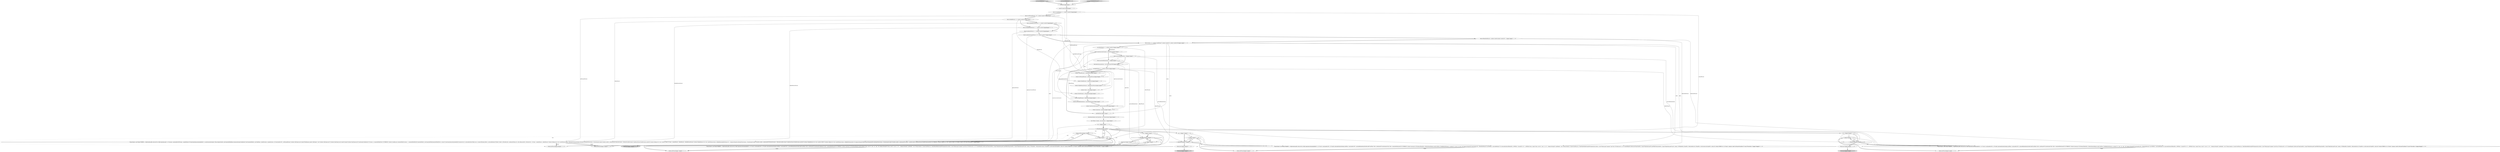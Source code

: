 digraph {
51 [style = filled, label = "i < nReadThreads@@@122@@@['0', '0', '1']", fillcolor = white, shape = diamond image = "AAA0AAABBB3BBB"];
18 [style = filled, label = "verbose(\"operations=\",operations)@@@27@@@['1', '1', '0']", fillcolor = white, shape = ellipse image = "AAA0AAABBB1BBB"];
59 [style = filled, label = "threads.add(thread)@@@119@@@['0', '0', '1']", fillcolor = white, shape = ellipse image = "AAA0AAABBB3BBB"];
58 [style = filled, label = "i++@@@123@@@['0', '0', '1']", fillcolor = white, shape = ellipse image = "AAA0AAABBB3BBB"];
15 [style = filled, label = "initModel(ndocs)@@@17@@@['1', '1', '1']", fillcolor = white, shape = ellipse image = "AAA0AAABBB1BBB"];
25 [style = filled, label = "threads.add(thread)@@@180@@@['1', '0', '0']", fillcolor = white, shape = ellipse image = "AAA0AAABBB1BBB"];
27 [style = filled, label = "final int filteredGetPercent = random().nextInt(random().nextInt(20) + 1)@@@11@@@['1', '1', '0']", fillcolor = white, shape = ellipse image = "AAA0AAABBB1BBB"];
35 [style = filled, label = "verbose(\"nWriteThreads=\",nWriteThreads)@@@23@@@['1', '1', '0']", fillcolor = white, shape = ellipse image = "AAA0AAABBB1BBB"];
21 [style = filled, label = "i < nWriteThreads@@@21@@@['1', '1', '1']", fillcolor = white, shape = diamond image = "AAA0AAABBB1BBB"];
36 [style = filled, label = "final int maxConcurrentCommits = nWriteThreads@@@13@@@['1', '1', '1']", fillcolor = white, shape = ellipse image = "AAA0AAABBB1BBB"];
41 [style = filled, label = "i++@@@174@@@['0', '1', '0']", fillcolor = white, shape = ellipse image = "AAA0AAABBB2BBB"];
9 [style = filled, label = "threads.add(thread)@@@241@@@['1', '0', '0']", fillcolor = white, shape = ellipse image = "AAA0AAABBB1BBB"];
19 [style = filled, label = "final int softCommitPercent = 30 + random().nextInt(75)@@@6@@@['1', '1', '1']", fillcolor = white, shape = ellipse image = "AAA0AAABBB1BBB"];
28 [style = filled, label = "final int percentRealtimeQuery = 60@@@15@@@['1', '1', '0']", fillcolor = white, shape = ellipse image = "AAA0AAABBB1BBB"];
43 [style = filled, label = "int i = 0@@@172@@@['0', '1', '0']", fillcolor = white, shape = ellipse image = "AAA0AAABBB2BBB"];
22 [style = filled, label = "verbose(\"maxConcurrentCommits=\",maxConcurrentCommits)@@@26@@@['1', '1', '0']", fillcolor = white, shape = ellipse image = "AAA0AAABBB1BBB"];
23 [style = filled, label = "final int optimisticCorrectPercent = 25 + random().nextInt(70)@@@10@@@['1', '1', '1']", fillcolor = white, shape = ellipse image = "AAA0AAABBB1BBB"];
37 [style = filled, label = "thread.join()@@@247@@@['1', '0', '0']", fillcolor = lightgray, shape = ellipse image = "AAA0AAABBB1BBB"];
1 [style = filled, label = "verbose(\"nReadThreads=\",nReadThreads)@@@24@@@['1', '1', '0']", fillcolor = white, shape = ellipse image = "AAA0AAABBB1BBB"];
31 [style = filled, label = "int nReadThreads = 5 + random().nextInt(25)@@@16@@@['1', '1', '1']", fillcolor = white, shape = ellipse image = "AAA0AAABBB1BBB"];
8 [style = filled, label = "testStressGetRealtime['1', '0', '0']", fillcolor = lightgray, shape = diamond image = "AAA0AAABBB1BBB"];
2 [style = filled, label = "final int deletePercent = 4 + random().nextInt(25)@@@7@@@['1', '1', '1']", fillcolor = white, shape = ellipse image = "AAA0AAABBB1BBB"];
6 [style = filled, label = "int i = 0@@@182@@@['1', '0', '0']", fillcolor = white, shape = ellipse image = "AAA0AAABBB1BBB"];
48 [style = filled, label = "threads.add(thread)@@@170@@@['0', '1', '0']", fillcolor = white, shape = ellipse image = "AAA0AAABBB2BBB"];
7 [style = filled, label = "final AtomicInteger numCommitting = new AtomicInteger()@@@18@@@['1', '1', '1']", fillcolor = white, shape = ellipse image = "AAA0AAABBB1BBB"];
17 [style = filled, label = "thread.start()@@@244@@@['1', '0', '0']", fillcolor = white, shape = ellipse image = "AAA0AAABBB1BBB"];
47 [style = filled, label = "testStressGetRealtime['0', '1', '0']", fillcolor = lightgray, shape = diamond image = "AAA0AAABBB2BBB"];
24 [style = filled, label = "final int commitPercent = 5 + random().nextInt(20)@@@5@@@['1', '1', '1']", fillcolor = white, shape = ellipse image = "AAA0AAABBB1BBB"];
5 [style = filled, label = "i++@@@184@@@['1', '0', '0']", fillcolor = white, shape = ellipse image = "AAA0AAABBB1BBB"];
56 [style = filled, label = "thread.start()@@@176@@@['0', '0', '1']", fillcolor = white, shape = ellipse image = "AAA0AAABBB3BBB"];
40 [style = filled, label = "final int optimisticPercent = 1 + random().nextInt(50)@@@9@@@['1', '1', '1']", fillcolor = white, shape = ellipse image = "AAA0AAABBB1BBB"];
30 [style = filled, label = "int i = 0@@@20@@@['1', '1', '1']", fillcolor = white, shape = ellipse image = "AAA0AAABBB1BBB"];
42 [style = filled, label = "thread.join()@@@237@@@['0', '1', '0']", fillcolor = lightgray, shape = ellipse image = "AAA0AAABBB2BBB"];
34 [style = filled, label = "int nWriteThreads = 5 + random().nextInt(25)@@@12@@@['1', '1', '1']", fillcolor = white, shape = ellipse image = "AAA0AAABBB1BBB"];
53 [style = filled, label = "Thread thread = new Thread(\"READER\" + i){@Override public void run(){try {while (operations.decrementAndGet() >= 0) {int id = rand.nextInt(100) < 25? lastId: rand.nextInt(ndocs)boolean realTime = rand.nextInt(100) < percentRealtimeQueryDocInfo infoif (realTime) {info = model.get(id)}{synchronized (globalLock) {info = committedModel.get(id)}}if (VERBOSE) {verbose(\"querying id\",id)}SolrQueryRequest sreqif (realTime) {sreq = req(\"wt\",\"json\",\"qt\",\"/get\",\"ids\",Integer.toString(id))}{sreq = req(\"wt\",\"json\",\"q\",\"id:\" + Integer.toString(id),\"omitHeader\",\"true\")}String response = h.query(sreq)Map rsp = (Map)ObjectBuilder.fromJSON(response)List doclist = (List)(((Map)rsp.get(\"response\")).get(\"docs\"))if (doclist.size() == 0) {}{assertEquals(1,doclist.size())long foundVal = (Long)(((Map)doclist.get(0)).get(FIELD))long foundVer = (Long)(((Map)doclist.get(0)).get(\"_version_\"))if (foundVer < Math.abs(info.version) || (foundVer == info.version && foundVal != info.val)) {verbose(\"ERROR, id=\",id,\"found=\",response,\"model\",info)assertTrue(false)}}}}catch (Throwable e) }}@@@124@@@['0', '0', '1']", fillcolor = white, shape = ellipse image = "AAA0AAABBB3BBB"];
50 [style = filled, label = "testStressGetRealtimeVersions['0', '0', '1']", fillcolor = lightgray, shape = diamond image = "AAA0AAABBB3BBB"];
29 [style = filled, label = "verbose(\"deletePercent=\",deletePercent)@@@20@@@['1', '1', '0']", fillcolor = white, shape = ellipse image = "AAA0AAABBB1BBB"];
44 [style = filled, label = "i < nReadThreads@@@173@@@['0', '1', '0']", fillcolor = white, shape = diamond image = "AAA0AAABBB2BBB"];
39 [style = filled, label = "final int deleteByQueryPercent = 1 + random().nextInt(5)@@@8@@@['1', '1', '0']", fillcolor = white, shape = ellipse image = "AAA0AAABBB1BBB"];
46 [style = filled, label = "thread.start()@@@234@@@['0', '1', '0']", fillcolor = white, shape = ellipse image = "AAA0AAABBB2BBB"];
60 [style = filled, label = "thread.join()@@@179@@@['0', '0', '1']", fillcolor = lightgray, shape = ellipse image = "AAA0AAABBB3BBB"];
33 [style = filled, label = "Thread thread = new Thread(\"READER\" + i){@Override public void run(){try {while (operations.decrementAndGet() >= 0) {int id = rand.nextInt(100) < 25? lastId: rand.nextInt(ndocs)boolean realTime = rand.nextInt(100) < percentRealtimeQueryDocInfo infoif (realTime) {info = model.get(id)}{synchronized (this) {info = committedModel.get(id)}}if (VERBOSE) {verbose(\"querying id\",id)}boolean filteredOut = falseSolrQueryRequest sreqif (realTime) {ModifiableSolrParams p = params(\"wt\",\"json\",\"qt\",\"/get\",\"ids\",Integer.toString(id))if (rand.nextInt(100) < filteredGetPercent) {int idToFilter = rand.nextBoolean()? id: rand.nextInt(ndocs)filteredOut = idToFilter != idp.add(\"fq\",\"id:\" + idToFilter)}sreq = req(p)}{sreq = req(\"wt\",\"json\",\"q\",\"id:\" + Integer.toString(id),\"omitHeader\",\"true\")}String response = h.query(sreq)Map rsp = (Map)ObjectBuilder.fromJSON(response)List doclist = (List)(((Map)rsp.get(\"response\")).get(\"docs\"))if (doclist.size() == 0) {}{assertEquals(1,doclist.size())long foundVal = (Long)(((Map)doclist.get(0)).get(FIELD))long foundVer = (Long)(((Map)doclist.get(0)).get(\"_version_\"))if (filteredOut || foundVal < Math.abs(info.val) || (foundVer == info.version && foundVal != info.val)) {verbose(\"ERROR, id=\",id,\"found=\",response,\"model\",info)assertTrue(false)}}}}catch (Throwable e) }}@@@185@@@['1', '0', '0']", fillcolor = white, shape = ellipse image = "AAA0AAABBB1BBB"];
14 [style = filled, label = "verbose(\"deleteByQueryPercent=\",deleteByQueryPercent)@@@21@@@['1', '1', '0']", fillcolor = white, shape = ellipse image = "AAA0AAABBB1BBB"];
3 [style = filled, label = "Thread thread = new Thread(\"WRITER\" + i){@Override public void run(){try {while (operations.get() > 0) {int oper = rand.nextInt(100)if (oper < commitPercent) {if (numCommitting.incrementAndGet() <= maxConcurrentCommits) {Map<Integer,DocInfo> newCommittedModellong versionsynchronized (globalLock) {newCommittedModel = new HashMap<>(model)version = snapshotCount++}if (rand.nextInt(100) < softCommitPercent) {verbose(\"softCommit start\")assertU(TestHarness.commit(\"softCommit\",\"true\"))verbose(\"softCommit end\")}{verbose(\"hardCommit start\")assertU(commit())verbose(\"hardCommit end\")}synchronized (globalLock) {if (version >= committedModelClock) {if (VERBOSE) {verbose(\"installing new committedModel version=\" + committedModelClock)}committedModel = newCommittedModelcommittedModelClock = version}}}numCommitting.decrementAndGet()continue}int id = rand.nextInt(ndocs)Object sync = syncArr(id(boolean before = rand.nextBoolean()if (before) {lastId = id}DocInfo info = model.get(id)long val = info.vallong nextVal = Math.abs(val) + 1if (oper < commitPercent + deletePercent) {verbose(\"deleting id\",id,\"val=\",nextVal)Long version = deleteAndGetVersion(Integer.toString(id),null)assertTrue(version < 0)synchronized (model) {DocInfo currInfo = model.get(id)if (Math.abs(version) > Math.abs(currInfo.version)) {model.put(id,new DocInfo(version,-nextVal))}}verbose(\"deleting id\",id,\"val=\",nextVal,\"DONE\")}if (oper < commitPercent + deletePercent + deleteByQueryPercent) {verbose(\"deleteByQyery id\",id,\"val=\",nextVal)Long version = deleteByQueryAndGetVersion(\"id:\" + Integer.toString(id),null)assertTrue(version < 0)synchronized (model) {DocInfo currInfo = model.get(id)if (Math.abs(version) > Math.abs(currInfo.version)) {model.put(id,new DocInfo(version,-nextVal))}}verbose(\"deleteByQyery id\",id,\"val=\",nextVal,\"DONE\")}{verbose(\"adding id\",id,\"val=\",nextVal)Long version = addAndGetVersion(sdoc(\"id\",Integer.toString(id),FIELD,Long.toString(nextVal)),null)assertTrue(version > 0)synchronized (model) {DocInfo currInfo = model.get(id)if (version > currInfo.version) {model.put(id,new DocInfo(version,nextVal))}}if (VERBOSE) {verbose(\"adding id\",id,\"val=\",nextVal,\"DONE\")}}if (!before) {lastId = id}}}catch (Throwable e) }}@@@23@@@['1', '1', '1']", fillcolor = white, shape = ellipse image = "AAA0AAABBB1BBB"];
52 [style = filled, label = "int i = 0@@@121@@@['0', '0', '1']", fillcolor = white, shape = ellipse image = "AAA0AAABBB3BBB"];
13 [style = filled, label = "verbose(\"ndocs=\",ndocs)@@@22@@@['1', '1', '0']", fillcolor = white, shape = ellipse image = "AAA0AAABBB1BBB"];
38 [style = filled, label = "clearIndex()@@@3@@@['1', '1', '1']", fillcolor = white, shape = ellipse image = "AAA0AAABBB1BBB"];
11 [style = filled, label = "i++@@@22@@@['1', '1', '1']", fillcolor = white, shape = ellipse image = "AAA0AAABBB1BBB"];
55 [style = filled, label = "final int percentRealtimeQuery = 75@@@14@@@['0', '0', '1']", fillcolor = white, shape = ellipse image = "AAA0AAABBB3BBB"];
57 [style = filled, label = "final int deleteByQueryPercent = 1 + random().nextInt(5)@@@8@@@['0', '0', '1']", fillcolor = white, shape = ellipse image = "AAA0AAABBB3BBB"];
16 [style = filled, label = "List<Thread> threads = new ArrayList<>()@@@19@@@['1', '1', '1']", fillcolor = white, shape = ellipse image = "AAA0AAABBB1BBB"];
45 [style = filled, label = "threads.add(thread)@@@231@@@['0', '1', '0']", fillcolor = white, shape = ellipse image = "AAA0AAABBB2BBB"];
12 [style = filled, label = "verbose(\"commitPercent=\",commitPercent)@@@18@@@['1', '1', '0']", fillcolor = white, shape = ellipse image = "AAA0AAABBB1BBB"];
49 [style = filled, label = "Thread thread = new Thread(\"READER\" + i){@Override public void run(){try {while (operations.decrementAndGet() >= 0) {int id = rand.nextInt(100) < 25? lastId: rand.nextInt(ndocs)boolean realTime = rand.nextInt(100) < percentRealtimeQueryDocInfo infoif (realTime) {info = model.get(id)}{synchronized (this) {info = committedModel.get(id)}}if (VERBOSE) {verbose(\"querying id\",id)}boolean filteredOut = falseSolrQueryRequest sreqif (realTime) {ModifiableSolrParams p = params(\"wt\",\"json\",\"qt\",\"/get\",\"ids\",Integer.toString(id))if (rand.nextInt(100) < filteredGetPercent) {int idToFilter = rand.nextBoolean()? id: rand.nextInt(ndocs)filteredOut = idToFilter != idp.add(\"fq\",\"id:\" + idToFilter)}sreq = req(p)}{sreq = req(\"wt\",\"json\",\"q\",\"id:\" + Integer.toString(id),\"omitHeader\",\"true\")}String response = h.query(sreq)Map rsp = (Map)ObjectBuilder.fromJSON(response)List doclist = (List)(((Map)rsp.get(\"response\")).get(\"docs\"))if (doclist.size() == 0) {}{assertEquals(1,doclist.size())long foundVal = (Long)(((Map)doclist.get(0)).get(FIELD))long foundVer = (Long)(((Map)doclist.get(0)).get(\"_version_\"))if (filteredOut || foundVal < Math.abs(info.val) || (foundVer == info.version && foundVal != info.val)) {verbose(\"ERROR, id=\",id,\"found=\",response,\"model\",info)assertTrue(false)}}}}catch (Throwable e) }}@@@175@@@['0', '1', '0']", fillcolor = white, shape = ellipse image = "AAA0AAABBB2BBB"];
26 [style = filled, label = "i < nReadThreads@@@183@@@['1', '0', '0']", fillcolor = white, shape = diamond image = "AAA0AAABBB1BBB"];
32 [style = filled, label = "final int ndocs = 5 + (random().nextBoolean()? random().nextInt(25): random().nextInt(200))@@@11@@@['1', '1', '1']", fillcolor = white, shape = ellipse image = "AAA0AAABBB1BBB"];
0 [style = filled, label = "verbose(\"softCommitPercent=\",softCommitPercent)@@@19@@@['1', '1', '0']", fillcolor = white, shape = ellipse image = "AAA0AAABBB1BBB"];
54 [style = filled, label = "threads.add(thread)@@@173@@@['0', '0', '1']", fillcolor = white, shape = ellipse image = "AAA0AAABBB3BBB"];
10 [style = filled, label = "final AtomicLong operations = new AtomicLong(50000)@@@15@@@['1', '1', '1']", fillcolor = white, shape = ellipse image = "AAA0AAABBB1BBB"];
4 [style = filled, label = "verbose(\"percentRealtimeQuery=\",percentRealtimeQuery)@@@25@@@['1', '1', '0']", fillcolor = white, shape = ellipse image = "AAA0AAABBB1BBB"];
20 [style = filled, label = "assertU(commit())@@@4@@@['1', '1', '1']", fillcolor = white, shape = ellipse image = "AAA0AAABBB1BBB"];
55->53 [style = solid, label="percentRealtimeQuery"];
27->49 [style = solid, label="filteredGetPercent"];
58->51 [style = solid, label="i"];
21->3 [style = bold, label=""];
26->17 [style = bold, label=""];
23->32 [style = bold, label=""];
30->21 [style = bold, label=""];
28->49 [style = solid, label="percentRealtimeQuery"];
51->58 [style = dotted, label="true"];
32->53 [style = solid, label="ndocs"];
3->59 [style = solid, label="thread"];
54->58 [style = bold, label=""];
39->57 [style = dashed, label="0"];
27->32 [style = bold, label=""];
45->41 [style = bold, label=""];
4->22 [style = bold, label=""];
21->48 [style = dotted, label="true"];
43->44 [style = solid, label="i"];
21->43 [style = bold, label=""];
44->49 [style = bold, label=""];
44->49 [style = dotted, label="true"];
3->25 [style = bold, label=""];
36->28 [style = bold, label=""];
44->45 [style = dotted, label="true"];
33->9 [style = bold, label=""];
21->11 [style = dotted, label="true"];
23->3 [style = solid, label="optimisticCorrectPercent"];
33->9 [style = solid, label="thread"];
43->44 [style = bold, label=""];
34->21 [style = solid, label="nWriteThreads"];
24->3 [style = solid, label="commitPercent"];
11->21 [style = solid, label="i"];
23->27 [style = bold, label=""];
12->0 [style = bold, label=""];
26->9 [style = dotted, label="true"];
31->26 [style = solid, label="nReadThreads"];
44->46 [style = bold, label=""];
40->3 [style = solid, label="optimisticPercent"];
27->33 [style = solid, label="filteredGetPercent"];
41->44 [style = bold, label=""];
3->48 [style = solid, label="thread"];
0->29 [style = bold, label=""];
7->16 [style = bold, label=""];
14->13 [style = bold, label=""];
3->59 [style = bold, label=""];
6->33 [style = solid, label="i"];
15->7 [style = bold, label=""];
21->52 [style = bold, label=""];
13->35 [style = bold, label=""];
19->0 [style = solid, label="softCommitPercent"];
35->1 [style = bold, label=""];
6->5 [style = solid, label="i"];
52->51 [style = bold, label=""];
26->5 [style = dotted, label="true"];
36->22 [style = solid, label="maxConcurrentCommits"];
47->38 [style = bold, label=""];
53->54 [style = solid, label="thread"];
55->10 [style = bold, label=""];
1->4 [style = bold, label=""];
32->34 [style = bold, label=""];
28->10 [style = bold, label=""];
19->2 [style = bold, label=""];
29->14 [style = bold, label=""];
51->56 [style = bold, label=""];
6->26 [style = solid, label="i"];
31->15 [style = bold, label=""];
21->6 [style = bold, label=""];
21->25 [style = dotted, label="true"];
51->53 [style = dotted, label="true"];
18->15 [style = bold, label=""];
57->3 [style = solid, label="deleteByQueryPercent"];
53->54 [style = bold, label=""];
32->49 [style = solid, label="ndocs"];
49->45 [style = bold, label=""];
2->39 [style = bold, label=""];
32->13 [style = solid, label="ndocs"];
6->26 [style = bold, label=""];
40->23 [style = bold, label=""];
5->33 [style = solid, label="i"];
49->45 [style = solid, label="thread"];
43->41 [style = solid, label="i"];
41->49 [style = solid, label="i"];
32->15 [style = solid, label="ndocs"];
21->3 [style = dotted, label="true"];
34->35 [style = solid, label="nWriteThreads"];
34->36 [style = bold, label=""];
26->33 [style = bold, label=""];
31->44 [style = solid, label="nReadThreads"];
31->12 [style = bold, label=""];
5->26 [style = solid, label="i"];
8->38 [style = bold, label=""];
56->60 [style = bold, label=""];
21->59 [style = dotted, label="true"];
2->3 [style = solid, label="deletePercent"];
31->51 [style = solid, label="nReadThreads"];
44->41 [style = dotted, label="true"];
17->37 [style = bold, label=""];
32->33 [style = solid, label="ndocs"];
22->18 [style = bold, label=""];
26->33 [style = dotted, label="true"];
3->48 [style = bold, label=""];
20->24 [style = bold, label=""];
24->19 [style = bold, label=""];
16->30 [style = bold, label=""];
52->53 [style = solid, label="i"];
32->3 [style = solid, label="ndocs"];
28->55 [style = dashed, label="0"];
9->5 [style = bold, label=""];
28->33 [style = solid, label="percentRealtimeQuery"];
30->21 [style = solid, label="i"];
41->44 [style = solid, label="i"];
28->4 [style = solid, label="percentRealtimeQuery"];
57->40 [style = bold, label=""];
39->14 [style = solid, label="deleteByQueryPercent"];
30->11 [style = solid, label="i"];
2->57 [style = bold, label=""];
11->3 [style = solid, label="i"];
50->38 [style = bold, label=""];
11->21 [style = bold, label=""];
51->54 [style = dotted, label="true"];
36->55 [style = bold, label=""];
10->31 [style = bold, label=""];
51->53 [style = bold, label=""];
3->25 [style = solid, label="thread"];
46->42 [style = bold, label=""];
10->18 [style = solid, label="operations"];
5->26 [style = bold, label=""];
25->11 [style = bold, label=""];
24->12 [style = solid, label="commitPercent"];
34->36 [style = solid, label="nWriteThreads"];
39->3 [style = solid, label="deleteByQueryPercent"];
30->3 [style = solid, label="i"];
48->11 [style = bold, label=""];
36->3 [style = solid, label="maxConcurrentCommits"];
59->11 [style = bold, label=""];
58->51 [style = bold, label=""];
52->58 [style = solid, label="i"];
39->40 [style = bold, label=""];
19->3 [style = solid, label="softCommitPercent"];
38->20 [style = bold, label=""];
43->49 [style = solid, label="i"];
52->51 [style = solid, label="i"];
31->1 [style = solid, label="nReadThreads"];
58->53 [style = solid, label="i"];
2->29 [style = solid, label="deletePercent"];
}
